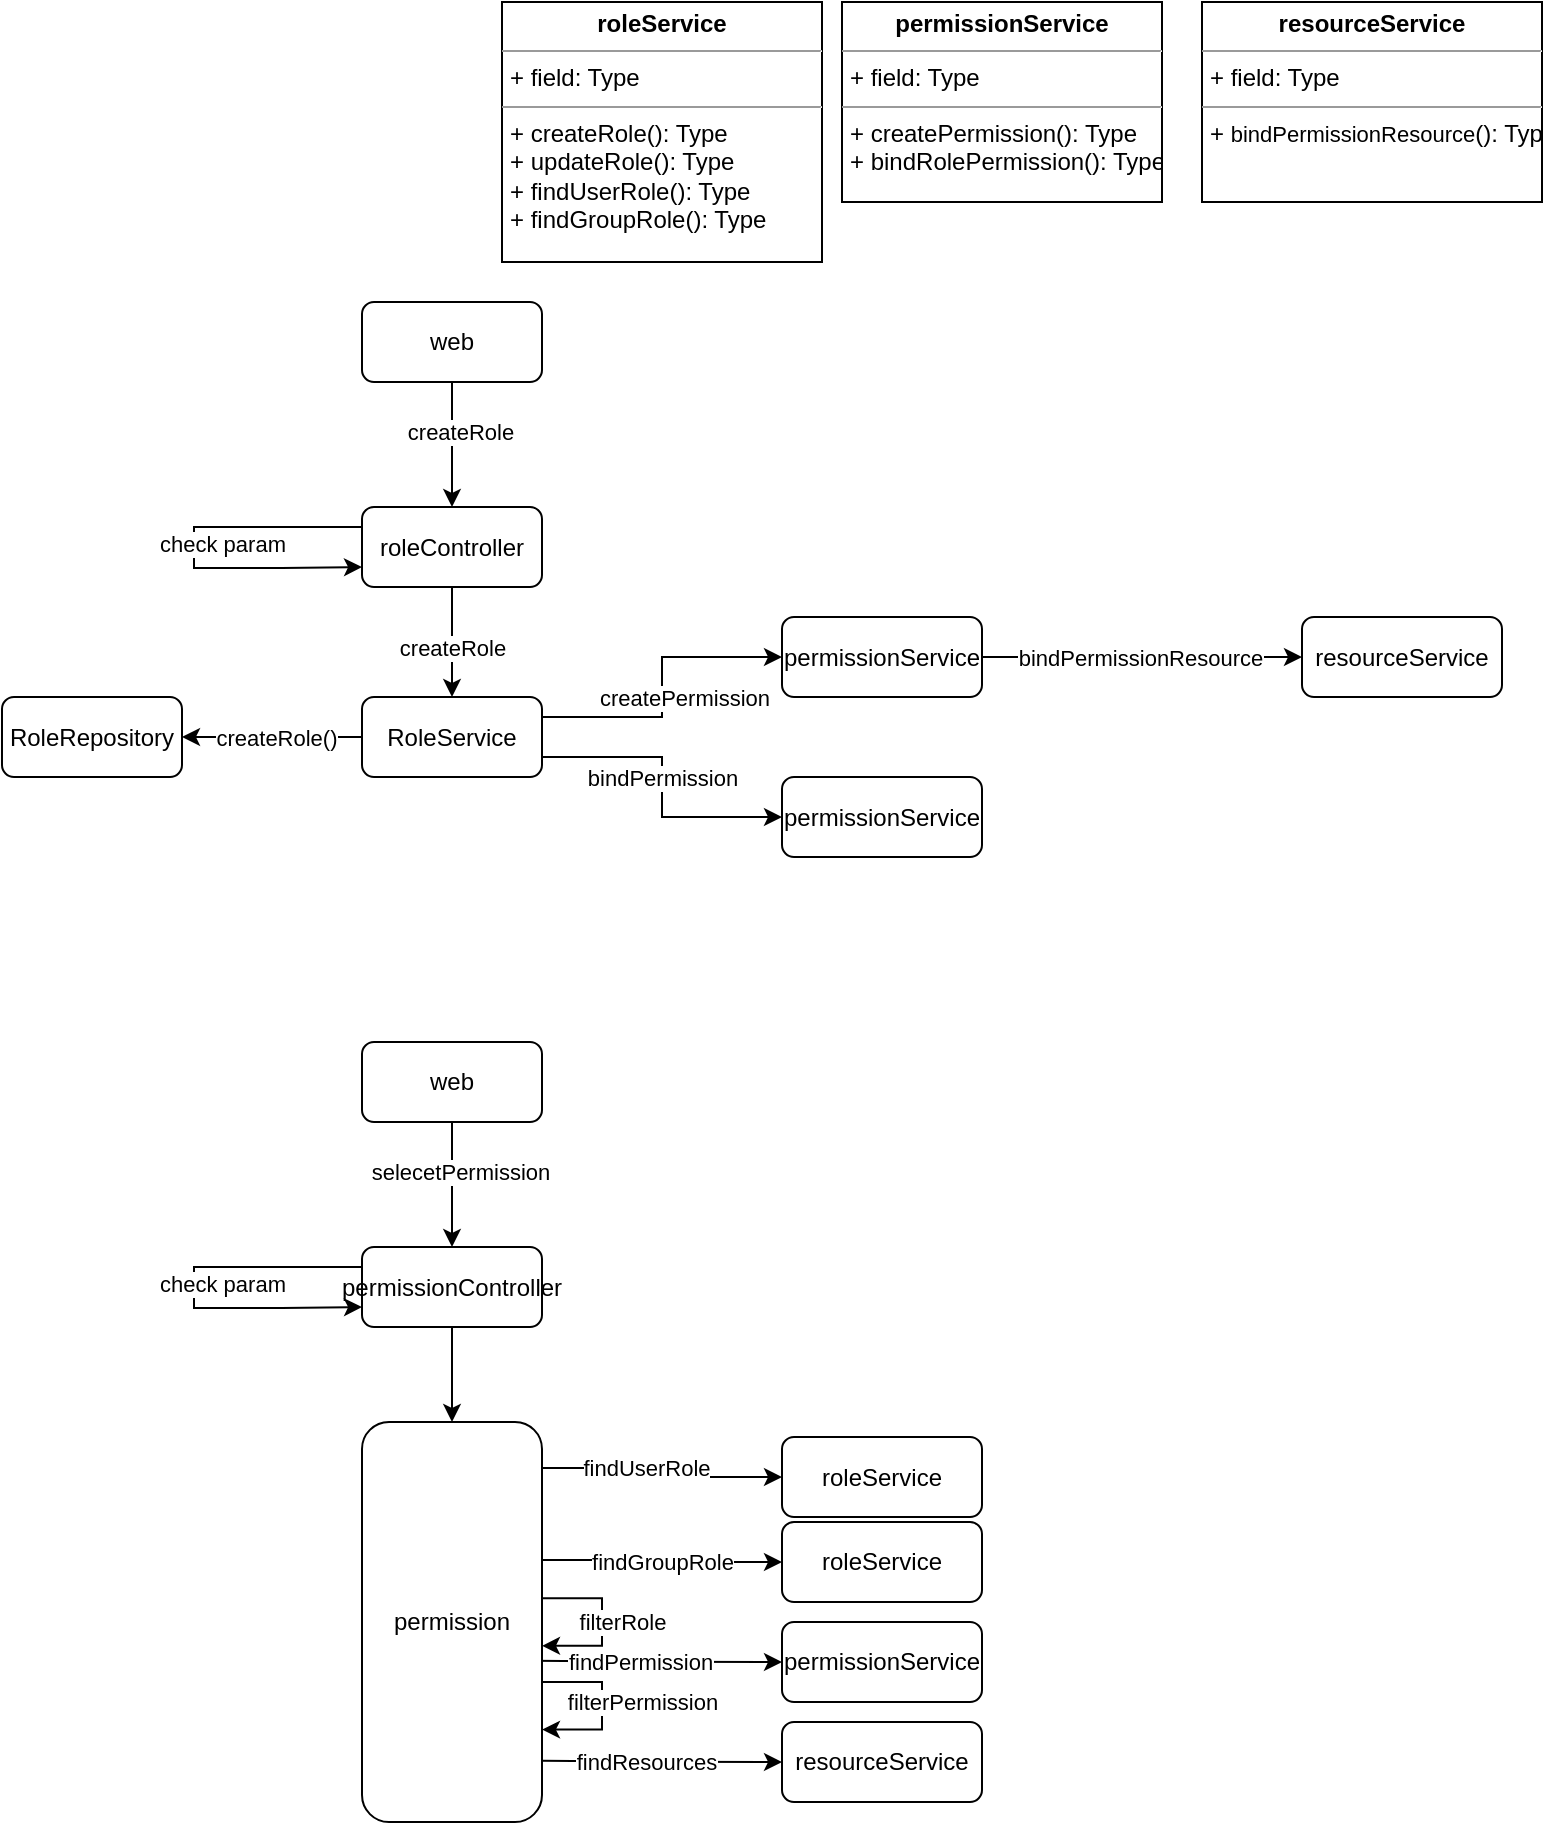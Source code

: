 <mxfile version="16.2.2" type="github">
  <diagram id="Lecb5YTUXgQ9bfZf-A8x" name="Page-1">
    <mxGraphModel dx="776" dy="435" grid="1" gridSize="10" guides="1" tooltips="1" connect="1" arrows="1" fold="1" page="1" pageScale="1" pageWidth="827" pageHeight="1169" math="0" shadow="0">
      <root>
        <mxCell id="0" />
        <mxCell id="1" parent="0" />
        <mxCell id="Gfb8r4W2IXasRSdZ64gj-91" value="&lt;p style=&quot;margin: 0px ; margin-top: 4px ; text-align: center&quot;&gt;&lt;b&gt;permissionService&lt;/b&gt;&lt;/p&gt;&lt;hr size=&quot;1&quot;&gt;&lt;p style=&quot;margin: 0px ; margin-left: 4px&quot;&gt;+ field: Type&lt;/p&gt;&lt;hr size=&quot;1&quot;&gt;&lt;p style=&quot;margin: 0px ; margin-left: 4px&quot;&gt;+ createPermission(): Type&lt;/p&gt;&lt;p style=&quot;margin: 0px ; margin-left: 4px&quot;&gt;+ bindRolePermission(): Type&lt;br&gt;&lt;/p&gt;" style="verticalAlign=top;align=left;overflow=fill;fontSize=12;fontFamily=Helvetica;html=1;" parent="1" vertex="1">
          <mxGeometry x="450" y="10" width="160" height="100" as="geometry" />
        </mxCell>
        <mxCell id="Gfb8r4W2IXasRSdZ64gj-50" value="&lt;p style=&quot;margin: 0px ; margin-top: 4px ; text-align: center&quot;&gt;&lt;b&gt;resourceService&lt;/b&gt;&lt;/p&gt;&lt;hr size=&quot;1&quot;&gt;&lt;p style=&quot;margin: 0px ; margin-left: 4px&quot;&gt;+ field: Type&lt;/p&gt;&lt;hr size=&quot;1&quot;&gt;&lt;p style=&quot;margin: 0px ; margin-left: 4px&quot;&gt;&lt;span&gt;+&amp;nbsp;&lt;/span&gt;&lt;span style=&quot;font-size: 11px ; text-align: center ; background-color: rgb(255 , 255 , 255)&quot;&gt;bindPermissionResource&lt;/span&gt;&lt;span&gt;(): Type&lt;/span&gt;&lt;br&gt;&lt;/p&gt;" style="verticalAlign=top;align=left;overflow=fill;fontSize=12;fontFamily=Helvetica;html=1;" parent="1" vertex="1">
          <mxGeometry x="630" y="10" width="170" height="100" as="geometry" />
        </mxCell>
        <mxCell id="Gfb8r4W2IXasRSdZ64gj-131" value="&lt;p style=&quot;margin: 0px ; margin-top: 4px ; text-align: center&quot;&gt;&lt;b&gt;roleService&lt;/b&gt;&lt;/p&gt;&lt;hr size=&quot;1&quot;&gt;&lt;p style=&quot;margin: 0px ; margin-left: 4px&quot;&gt;+ field: Type&lt;/p&gt;&lt;hr size=&quot;1&quot;&gt;&lt;p style=&quot;margin: 0px ; margin-left: 4px&quot;&gt;+ createRole(): Type&lt;/p&gt;&lt;p style=&quot;margin: 0px ; margin-left: 4px&quot;&gt;+ updateRole(): Type&lt;br&gt;&lt;/p&gt;&lt;p style=&quot;margin: 0px ; margin-left: 4px&quot;&gt;+ findUserRole(): Type&lt;br&gt;&lt;/p&gt;&lt;p style=&quot;margin: 0px ; margin-left: 4px&quot;&gt;+ findGroupRole(): Type&lt;br&gt;&lt;/p&gt;" style="verticalAlign=top;align=left;overflow=fill;fontSize=12;fontFamily=Helvetica;html=1;" parent="1" vertex="1">
          <mxGeometry x="280" y="10" width="160" height="130" as="geometry" />
        </mxCell>
        <mxCell id="dYymay2B3Ynfmi_B4KFz-16" value="" style="group" vertex="1" connectable="0" parent="1">
          <mxGeometry x="30" y="160" width="750" height="277.5" as="geometry" />
        </mxCell>
        <mxCell id="Gfb8r4W2IXasRSdZ64gj-1" value="web" style="rounded=1;whiteSpace=wrap;html=1;" parent="dYymay2B3Ynfmi_B4KFz-16" vertex="1">
          <mxGeometry x="180" width="90" height="40" as="geometry" />
        </mxCell>
        <mxCell id="Gfb8r4W2IXasRSdZ64gj-68" style="edgeStyle=orthogonalEdgeStyle;rounded=0;orthogonalLoop=1;jettySize=auto;html=1;exitX=0;exitY=0.25;exitDx=0;exitDy=0;entryX=0;entryY=0.75;entryDx=0;entryDy=0;" parent="dYymay2B3Ynfmi_B4KFz-16" source="Gfb8r4W2IXasRSdZ64gj-2" target="Gfb8r4W2IXasRSdZ64gj-2" edge="1">
          <mxGeometry relative="1" as="geometry">
            <mxPoint x="140" y="110" as="targetPoint" />
            <mxPoint x="95" y="110" as="sourcePoint" />
            <Array as="points">
              <mxPoint x="96" y="113" />
              <mxPoint x="96" y="133" />
              <mxPoint x="140" y="133" />
            </Array>
          </mxGeometry>
        </mxCell>
        <mxCell id="Gfb8r4W2IXasRSdZ64gj-69" value="check param" style="edgeLabel;html=1;align=center;verticalAlign=middle;resizable=0;points=[];" parent="Gfb8r4W2IXasRSdZ64gj-68" vertex="1" connectable="0">
          <mxGeometry x="-0.204" y="-3" relative="1" as="geometry">
            <mxPoint x="5" y="11" as="offset" />
          </mxGeometry>
        </mxCell>
        <mxCell id="Gfb8r4W2IXasRSdZ64gj-2" value="roleController" style="rounded=1;whiteSpace=wrap;html=1;" parent="dYymay2B3Ynfmi_B4KFz-16" vertex="1">
          <mxGeometry x="180" y="102.5" width="90" height="40" as="geometry" />
        </mxCell>
        <mxCell id="Gfb8r4W2IXasRSdZ64gj-3" style="edgeStyle=orthogonalEdgeStyle;rounded=0;orthogonalLoop=1;jettySize=auto;html=1;exitX=0.5;exitY=1;exitDx=0;exitDy=0;entryX=0.5;entryY=0;entryDx=0;entryDy=0;" parent="dYymay2B3Ynfmi_B4KFz-16" source="Gfb8r4W2IXasRSdZ64gj-1" target="Gfb8r4W2IXasRSdZ64gj-2" edge="1">
          <mxGeometry relative="1" as="geometry" />
        </mxCell>
        <mxCell id="Gfb8r4W2IXasRSdZ64gj-4" value="createRole" style="edgeLabel;html=1;align=center;verticalAlign=middle;resizable=0;points=[];" parent="Gfb8r4W2IXasRSdZ64gj-3" vertex="1" connectable="0">
          <mxGeometry x="-0.21" relative="1" as="geometry">
            <mxPoint x="4" as="offset" />
          </mxGeometry>
        </mxCell>
        <mxCell id="Gfb8r4W2IXasRSdZ64gj-5" value="RoleService" style="rounded=1;whiteSpace=wrap;html=1;" parent="dYymay2B3Ynfmi_B4KFz-16" vertex="1">
          <mxGeometry x="180" y="197.5" width="90" height="40" as="geometry" />
        </mxCell>
        <mxCell id="Gfb8r4W2IXasRSdZ64gj-6" style="edgeStyle=orthogonalEdgeStyle;rounded=0;orthogonalLoop=1;jettySize=auto;html=1;exitX=0.5;exitY=1;exitDx=0;exitDy=0;" parent="dYymay2B3Ynfmi_B4KFz-16" source="Gfb8r4W2IXasRSdZ64gj-2" target="Gfb8r4W2IXasRSdZ64gj-5" edge="1">
          <mxGeometry relative="1" as="geometry" />
        </mxCell>
        <mxCell id="Gfb8r4W2IXasRSdZ64gj-10" value="createRole" style="edgeLabel;html=1;align=center;verticalAlign=middle;resizable=0;points=[];" parent="Gfb8r4W2IXasRSdZ64gj-6" vertex="1" connectable="0">
          <mxGeometry x="0.226" y="-3" relative="1" as="geometry">
            <mxPoint x="3" y="-3" as="offset" />
          </mxGeometry>
        </mxCell>
        <mxCell id="Gfb8r4W2IXasRSdZ64gj-11" value="RoleRepository" style="rounded=1;whiteSpace=wrap;html=1;" parent="dYymay2B3Ynfmi_B4KFz-16" vertex="1">
          <mxGeometry y="197.5" width="90" height="40" as="geometry" />
        </mxCell>
        <mxCell id="Gfb8r4W2IXasRSdZ64gj-20" style="edgeStyle=orthogonalEdgeStyle;rounded=0;orthogonalLoop=1;jettySize=auto;html=1;exitX=0;exitY=0.5;exitDx=0;exitDy=0;" parent="dYymay2B3Ynfmi_B4KFz-16" source="Gfb8r4W2IXasRSdZ64gj-5" target="Gfb8r4W2IXasRSdZ64gj-11" edge="1">
          <mxGeometry relative="1" as="geometry">
            <mxPoint x="96" y="218" as="targetPoint" />
            <Array as="points" />
          </mxGeometry>
        </mxCell>
        <mxCell id="Gfb8r4W2IXasRSdZ64gj-21" value="createRole()" style="edgeLabel;html=1;align=center;verticalAlign=middle;resizable=0;points=[];" parent="Gfb8r4W2IXasRSdZ64gj-20" vertex="1" connectable="0">
          <mxGeometry x="-0.35" y="-2" relative="1" as="geometry">
            <mxPoint x="-14" y="2" as="offset" />
          </mxGeometry>
        </mxCell>
        <mxCell id="Gfb8r4W2IXasRSdZ64gj-53" value="permissionService" style="rounded=1;whiteSpace=wrap;html=1;" parent="dYymay2B3Ynfmi_B4KFz-16" vertex="1">
          <mxGeometry x="390" y="157.5" width="100" height="40" as="geometry" />
        </mxCell>
        <mxCell id="Gfb8r4W2IXasRSdZ64gj-80" style="edgeStyle=orthogonalEdgeStyle;rounded=0;orthogonalLoop=1;jettySize=auto;html=1;exitX=1;exitY=0.25;exitDx=0;exitDy=0;entryX=0;entryY=0.5;entryDx=0;entryDy=0;" parent="dYymay2B3Ynfmi_B4KFz-16" source="Gfb8r4W2IXasRSdZ64gj-5" target="Gfb8r4W2IXasRSdZ64gj-53" edge="1">
          <mxGeometry relative="1" as="geometry">
            <mxPoint x="406" y="217.5" as="sourcePoint" />
            <mxPoint x="406" y="207" as="targetPoint" />
          </mxGeometry>
        </mxCell>
        <mxCell id="dYymay2B3Ynfmi_B4KFz-4" value="createPermission" style="edgeLabel;html=1;align=center;verticalAlign=middle;resizable=0;points=[];" vertex="1" connectable="0" parent="Gfb8r4W2IXasRSdZ64gj-80">
          <mxGeometry x="-0.233" y="1" relative="1" as="geometry">
            <mxPoint x="13" y="-9" as="offset" />
          </mxGeometry>
        </mxCell>
        <mxCell id="dYymay2B3Ynfmi_B4KFz-5" value="permissionService" style="rounded=1;whiteSpace=wrap;html=1;" vertex="1" parent="dYymay2B3Ynfmi_B4KFz-16">
          <mxGeometry x="390" y="237.5" width="100" height="40" as="geometry" />
        </mxCell>
        <mxCell id="dYymay2B3Ynfmi_B4KFz-6" style="edgeStyle=orthogonalEdgeStyle;rounded=0;orthogonalLoop=1;jettySize=auto;html=1;exitX=1;exitY=0.75;exitDx=0;exitDy=0;entryX=0;entryY=0.5;entryDx=0;entryDy=0;" edge="1" parent="dYymay2B3Ynfmi_B4KFz-16" source="Gfb8r4W2IXasRSdZ64gj-5" target="dYymay2B3Ynfmi_B4KFz-5">
          <mxGeometry relative="1" as="geometry" />
        </mxCell>
        <mxCell id="dYymay2B3Ynfmi_B4KFz-8" value="bindPermission" style="edgeLabel;html=1;align=center;verticalAlign=middle;resizable=0;points=[];" vertex="1" connectable="0" parent="dYymay2B3Ynfmi_B4KFz-6">
          <mxGeometry x="-0.393" y="-1" relative="1" as="geometry">
            <mxPoint x="14" y="9" as="offset" />
          </mxGeometry>
        </mxCell>
        <mxCell id="dYymay2B3Ynfmi_B4KFz-13" value="resourceService" style="rounded=1;whiteSpace=wrap;html=1;" vertex="1" parent="dYymay2B3Ynfmi_B4KFz-16">
          <mxGeometry x="650" y="157.5" width="100" height="40" as="geometry" />
        </mxCell>
        <mxCell id="dYymay2B3Ynfmi_B4KFz-14" style="edgeStyle=orthogonalEdgeStyle;rounded=0;orthogonalLoop=1;jettySize=auto;html=1;exitX=1;exitY=0.5;exitDx=0;exitDy=0;entryX=0;entryY=0.5;entryDx=0;entryDy=0;" edge="1" parent="dYymay2B3Ynfmi_B4KFz-16" source="Gfb8r4W2IXasRSdZ64gj-53" target="dYymay2B3Ynfmi_B4KFz-13">
          <mxGeometry relative="1" as="geometry" />
        </mxCell>
        <mxCell id="dYymay2B3Ynfmi_B4KFz-15" value="bindPermissionResource" style="edgeLabel;html=1;align=center;verticalAlign=middle;resizable=0;points=[];" vertex="1" connectable="0" parent="dYymay2B3Ynfmi_B4KFz-14">
          <mxGeometry x="-0.335" relative="1" as="geometry">
            <mxPoint x="26" as="offset" />
          </mxGeometry>
        </mxCell>
        <mxCell id="dYymay2B3Ynfmi_B4KFz-43" value="web" style="rounded=1;whiteSpace=wrap;html=1;" vertex="1" parent="1">
          <mxGeometry x="210" y="530" width="90" height="40" as="geometry" />
        </mxCell>
        <mxCell id="dYymay2B3Ynfmi_B4KFz-44" style="edgeStyle=orthogonalEdgeStyle;rounded=0;orthogonalLoop=1;jettySize=auto;html=1;exitX=0;exitY=0.25;exitDx=0;exitDy=0;entryX=0;entryY=0.75;entryDx=0;entryDy=0;" edge="1" parent="1" source="dYymay2B3Ynfmi_B4KFz-46" target="dYymay2B3Ynfmi_B4KFz-46">
          <mxGeometry relative="1" as="geometry">
            <mxPoint x="170" y="640" as="targetPoint" />
            <mxPoint x="125" y="640" as="sourcePoint" />
            <Array as="points">
              <mxPoint x="126" y="643" />
              <mxPoint x="126" y="663" />
              <mxPoint x="170" y="663" />
            </Array>
          </mxGeometry>
        </mxCell>
        <mxCell id="dYymay2B3Ynfmi_B4KFz-45" value="check param" style="edgeLabel;html=1;align=center;verticalAlign=middle;resizable=0;points=[];" vertex="1" connectable="0" parent="dYymay2B3Ynfmi_B4KFz-44">
          <mxGeometry x="-0.204" y="-3" relative="1" as="geometry">
            <mxPoint x="5" y="11" as="offset" />
          </mxGeometry>
        </mxCell>
        <mxCell id="dYymay2B3Ynfmi_B4KFz-46" value="permissionController" style="rounded=1;whiteSpace=wrap;html=1;" vertex="1" parent="1">
          <mxGeometry x="210" y="632.5" width="90" height="40" as="geometry" />
        </mxCell>
        <mxCell id="dYymay2B3Ynfmi_B4KFz-47" style="edgeStyle=orthogonalEdgeStyle;rounded=0;orthogonalLoop=1;jettySize=auto;html=1;exitX=0.5;exitY=1;exitDx=0;exitDy=0;entryX=0.5;entryY=0;entryDx=0;entryDy=0;" edge="1" parent="1" source="dYymay2B3Ynfmi_B4KFz-43" target="dYymay2B3Ynfmi_B4KFz-46">
          <mxGeometry relative="1" as="geometry" />
        </mxCell>
        <mxCell id="dYymay2B3Ynfmi_B4KFz-48" value="selecetPermission" style="edgeLabel;html=1;align=center;verticalAlign=middle;resizable=0;points=[];" vertex="1" connectable="0" parent="dYymay2B3Ynfmi_B4KFz-47">
          <mxGeometry x="-0.21" relative="1" as="geometry">
            <mxPoint x="4" as="offset" />
          </mxGeometry>
        </mxCell>
        <mxCell id="dYymay2B3Ynfmi_B4KFz-64" style="edgeStyle=orthogonalEdgeStyle;rounded=0;orthogonalLoop=1;jettySize=auto;html=1;exitX=0.987;exitY=0.115;exitDx=0;exitDy=0;entryX=0;entryY=0.5;entryDx=0;entryDy=0;exitPerimeter=0;" edge="1" parent="1" source="dYymay2B3Ynfmi_B4KFz-49" target="dYymay2B3Ynfmi_B4KFz-61">
          <mxGeometry relative="1" as="geometry" />
        </mxCell>
        <mxCell id="dYymay2B3Ynfmi_B4KFz-65" value="findUserRole" style="edgeLabel;html=1;align=center;verticalAlign=middle;resizable=0;points=[];" vertex="1" connectable="0" parent="dYymay2B3Ynfmi_B4KFz-64">
          <mxGeometry x="-0.238" relative="1" as="geometry">
            <mxPoint x="5" as="offset" />
          </mxGeometry>
        </mxCell>
        <mxCell id="dYymay2B3Ynfmi_B4KFz-70" style="edgeStyle=orthogonalEdgeStyle;rounded=0;orthogonalLoop=1;jettySize=auto;html=1;exitX=0.994;exitY=0.399;exitDx=0;exitDy=0;entryX=0;entryY=0.5;entryDx=0;entryDy=0;exitPerimeter=0;" edge="1" parent="1" source="dYymay2B3Ynfmi_B4KFz-49" target="dYymay2B3Ynfmi_B4KFz-69">
          <mxGeometry relative="1" as="geometry">
            <Array as="points">
              <mxPoint x="350" y="789" />
              <mxPoint x="350" y="790" />
            </Array>
          </mxGeometry>
        </mxCell>
        <mxCell id="dYymay2B3Ynfmi_B4KFz-71" value="findGroupRole" style="edgeLabel;html=1;align=center;verticalAlign=middle;resizable=0;points=[];" vertex="1" connectable="0" parent="dYymay2B3Ynfmi_B4KFz-70">
          <mxGeometry x="0.172" y="-2" relative="1" as="geometry">
            <mxPoint x="-5" y="-2" as="offset" />
          </mxGeometry>
        </mxCell>
        <mxCell id="dYymay2B3Ynfmi_B4KFz-77" style="edgeStyle=orthogonalEdgeStyle;rounded=0;orthogonalLoop=1;jettySize=auto;html=1;exitX=1;exitY=0.75;exitDx=0;exitDy=0;entryX=0;entryY=0.5;entryDx=0;entryDy=0;" edge="1" parent="1" target="dYymay2B3Ynfmi_B4KFz-76">
          <mxGeometry relative="1" as="geometry">
            <mxPoint x="295" y="839.375" as="sourcePoint" />
          </mxGeometry>
        </mxCell>
        <mxCell id="dYymay2B3Ynfmi_B4KFz-81" value="findPermission" style="edgeLabel;html=1;align=center;verticalAlign=middle;resizable=0;points=[];" vertex="1" connectable="0" parent="dYymay2B3Ynfmi_B4KFz-77">
          <mxGeometry x="-0.136" relative="1" as="geometry">
            <mxPoint as="offset" />
          </mxGeometry>
        </mxCell>
        <mxCell id="dYymay2B3Ynfmi_B4KFz-78" style="edgeStyle=orthogonalEdgeStyle;rounded=0;orthogonalLoop=1;jettySize=auto;html=1;exitX=1;exitY=0.5;exitDx=0;exitDy=0;entryX=1;entryY=0.638;entryDx=0;entryDy=0;entryPerimeter=0;" edge="1" parent="1">
          <mxGeometry relative="1" as="geometry">
            <mxPoint x="300" y="873.805" as="targetPoint" />
            <mxPoint x="300" y="850" as="sourcePoint" />
            <Array as="points">
              <mxPoint x="330" y="849.75" />
              <mxPoint x="330" y="873.75" />
            </Array>
          </mxGeometry>
        </mxCell>
        <mxCell id="dYymay2B3Ynfmi_B4KFz-80" value="filterPermission" style="edgeLabel;html=1;align=center;verticalAlign=middle;resizable=0;points=[];" vertex="1" connectable="0" parent="dYymay2B3Ynfmi_B4KFz-78">
          <mxGeometry x="-0.04" relative="1" as="geometry">
            <mxPoint x="20" as="offset" />
          </mxGeometry>
        </mxCell>
        <mxCell id="dYymay2B3Ynfmi_B4KFz-49" value="permission" style="rounded=1;whiteSpace=wrap;html=1;" vertex="1" parent="1">
          <mxGeometry x="210" y="720" width="90" height="200" as="geometry" />
        </mxCell>
        <mxCell id="dYymay2B3Ynfmi_B4KFz-50" style="edgeStyle=orthogonalEdgeStyle;rounded=0;orthogonalLoop=1;jettySize=auto;html=1;exitX=0.5;exitY=1;exitDx=0;exitDy=0;" edge="1" parent="1" source="dYymay2B3Ynfmi_B4KFz-46" target="dYymay2B3Ynfmi_B4KFz-49">
          <mxGeometry relative="1" as="geometry" />
        </mxCell>
        <mxCell id="dYymay2B3Ynfmi_B4KFz-61" value="roleService" style="rounded=1;whiteSpace=wrap;html=1;" vertex="1" parent="1">
          <mxGeometry x="420" y="727.5" width="100" height="40" as="geometry" />
        </mxCell>
        <mxCell id="dYymay2B3Ynfmi_B4KFz-69" value="roleService" style="rounded=1;whiteSpace=wrap;html=1;" vertex="1" parent="1">
          <mxGeometry x="420" y="770" width="100" height="40" as="geometry" />
        </mxCell>
        <mxCell id="dYymay2B3Ynfmi_B4KFz-76" value="permissionService" style="rounded=1;whiteSpace=wrap;html=1;" vertex="1" parent="1">
          <mxGeometry x="420" y="820" width="100" height="40" as="geometry" />
        </mxCell>
        <mxCell id="dYymay2B3Ynfmi_B4KFz-82" style="edgeStyle=orthogonalEdgeStyle;rounded=0;orthogonalLoop=1;jettySize=auto;html=1;exitX=1;exitY=0.75;exitDx=0;exitDy=0;entryX=0;entryY=0.5;entryDx=0;entryDy=0;" edge="1" parent="1" target="dYymay2B3Ynfmi_B4KFz-84">
          <mxGeometry relative="1" as="geometry">
            <mxPoint x="300" y="889.375" as="sourcePoint" />
          </mxGeometry>
        </mxCell>
        <mxCell id="dYymay2B3Ynfmi_B4KFz-83" value="findResources" style="edgeLabel;html=1;align=center;verticalAlign=middle;resizable=0;points=[];" vertex="1" connectable="0" parent="dYymay2B3Ynfmi_B4KFz-82">
          <mxGeometry x="-0.136" relative="1" as="geometry">
            <mxPoint as="offset" />
          </mxGeometry>
        </mxCell>
        <mxCell id="dYymay2B3Ynfmi_B4KFz-84" value="resourceService" style="rounded=1;whiteSpace=wrap;html=1;" vertex="1" parent="1">
          <mxGeometry x="420" y="870" width="100" height="40" as="geometry" />
        </mxCell>
        <mxCell id="dYymay2B3Ynfmi_B4KFz-85" style="edgeStyle=orthogonalEdgeStyle;rounded=0;orthogonalLoop=1;jettySize=auto;html=1;exitX=1;exitY=0.5;exitDx=0;exitDy=0;entryX=1;entryY=0.638;entryDx=0;entryDy=0;entryPerimeter=0;" edge="1" parent="1">
          <mxGeometry relative="1" as="geometry">
            <mxPoint x="300" y="831.905" as="targetPoint" />
            <mxPoint x="300" y="808.1" as="sourcePoint" />
            <Array as="points">
              <mxPoint x="330" y="807.85" />
              <mxPoint x="330" y="831.85" />
            </Array>
          </mxGeometry>
        </mxCell>
        <mxCell id="dYymay2B3Ynfmi_B4KFz-86" value="filterRole" style="edgeLabel;html=1;align=center;verticalAlign=middle;resizable=0;points=[];" vertex="1" connectable="0" parent="dYymay2B3Ynfmi_B4KFz-85">
          <mxGeometry x="-0.04" relative="1" as="geometry">
            <mxPoint x="10" y="2" as="offset" />
          </mxGeometry>
        </mxCell>
      </root>
    </mxGraphModel>
  </diagram>
</mxfile>

